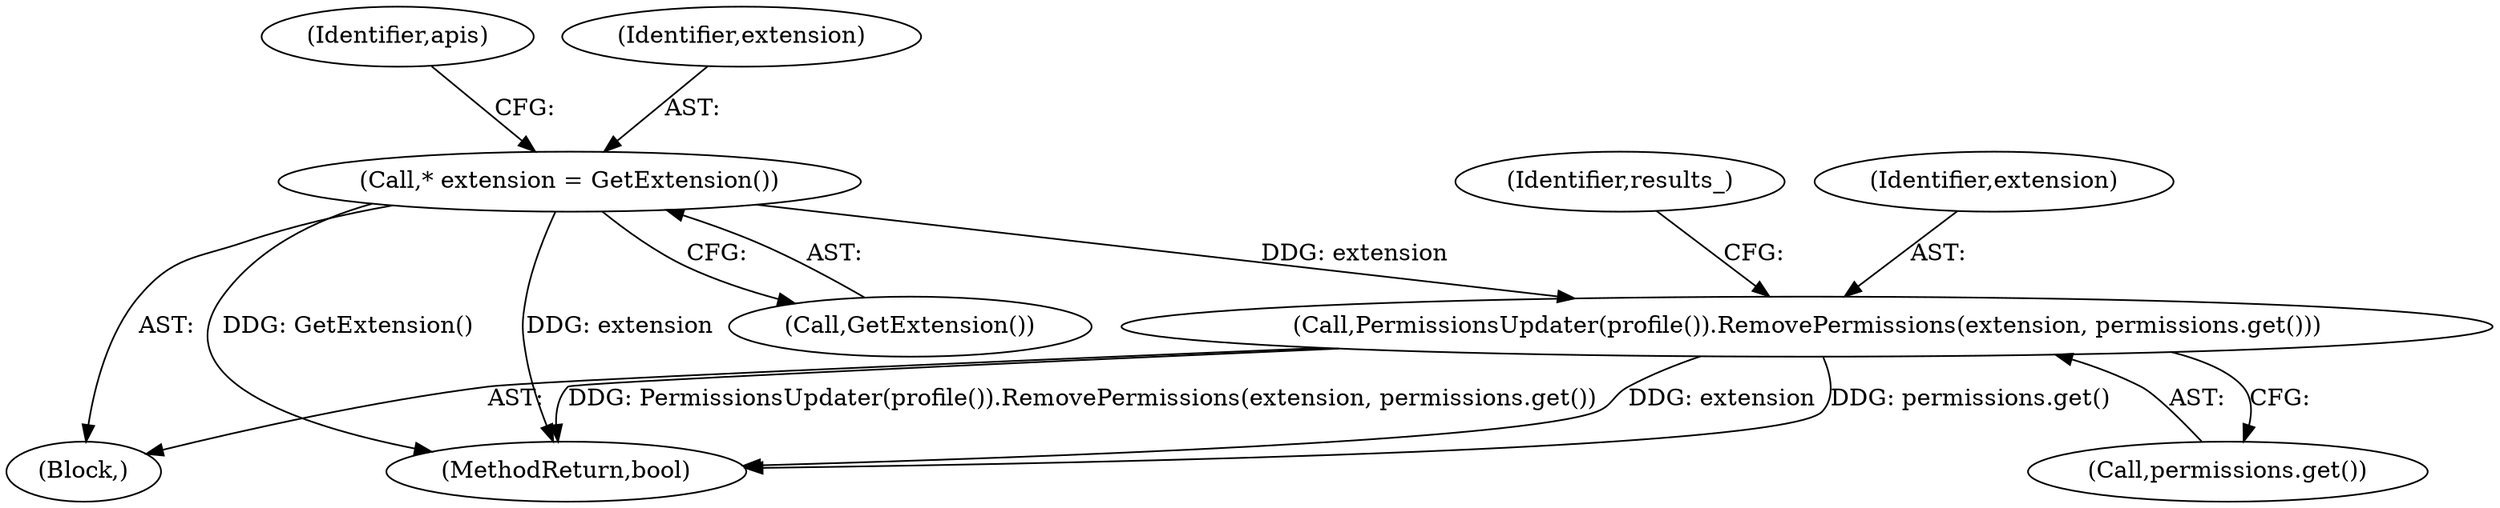 digraph "0_Chrome_e21bdfb9c758ac411012ad84f83d26d3f7dd69fb_1@pointer" {
"1000127" [label="(Call,* extension = GetExtension())"];
"1000174" [label="(Call,PermissionsUpdater(profile()).RemovePermissions(extension, permissions.get()))"];
"1000183" [label="(MethodReturn,bool)"];
"1000132" [label="(Identifier,apis)"];
"1000176" [label="(Call,permissions.get())"];
"1000174" [label="(Call,PermissionsUpdater(profile()).RemovePermissions(extension, permissions.get()))"];
"1000128" [label="(Identifier,extension)"];
"1000101" [label="(Block,)"];
"1000129" [label="(Call,GetExtension())"];
"1000175" [label="(Identifier,extension)"];
"1000127" [label="(Call,* extension = GetExtension())"];
"1000178" [label="(Identifier,results_)"];
"1000127" -> "1000101"  [label="AST: "];
"1000127" -> "1000129"  [label="CFG: "];
"1000128" -> "1000127"  [label="AST: "];
"1000129" -> "1000127"  [label="AST: "];
"1000132" -> "1000127"  [label="CFG: "];
"1000127" -> "1000183"  [label="DDG: GetExtension()"];
"1000127" -> "1000183"  [label="DDG: extension"];
"1000127" -> "1000174"  [label="DDG: extension"];
"1000174" -> "1000101"  [label="AST: "];
"1000174" -> "1000176"  [label="CFG: "];
"1000175" -> "1000174"  [label="AST: "];
"1000176" -> "1000174"  [label="AST: "];
"1000178" -> "1000174"  [label="CFG: "];
"1000174" -> "1000183"  [label="DDG: permissions.get()"];
"1000174" -> "1000183"  [label="DDG: PermissionsUpdater(profile()).RemovePermissions(extension, permissions.get())"];
"1000174" -> "1000183"  [label="DDG: extension"];
}

